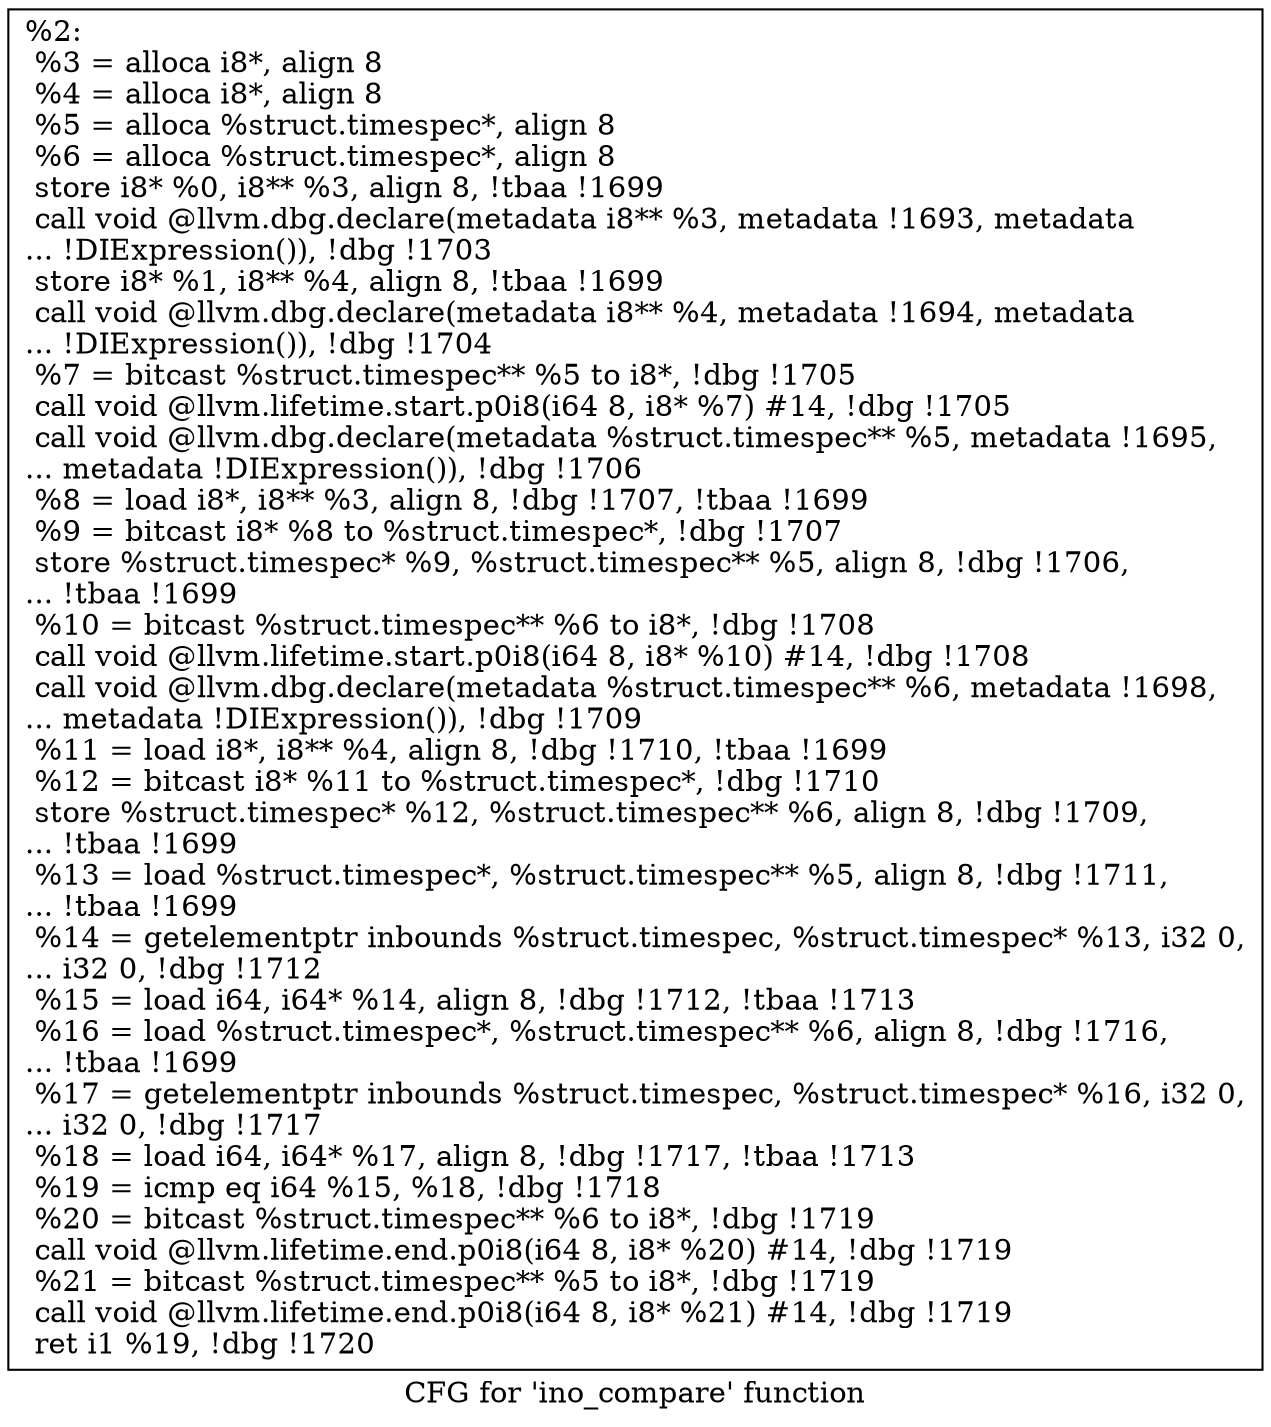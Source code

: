 digraph "CFG for 'ino_compare' function" {
	label="CFG for 'ino_compare' function";

	Node0x2a56730 [shape=record,label="{%2:\l  %3 = alloca i8*, align 8\l  %4 = alloca i8*, align 8\l  %5 = alloca %struct.timespec*, align 8\l  %6 = alloca %struct.timespec*, align 8\l  store i8* %0, i8** %3, align 8, !tbaa !1699\l  call void @llvm.dbg.declare(metadata i8** %3, metadata !1693, metadata\l... !DIExpression()), !dbg !1703\l  store i8* %1, i8** %4, align 8, !tbaa !1699\l  call void @llvm.dbg.declare(metadata i8** %4, metadata !1694, metadata\l... !DIExpression()), !dbg !1704\l  %7 = bitcast %struct.timespec** %5 to i8*, !dbg !1705\l  call void @llvm.lifetime.start.p0i8(i64 8, i8* %7) #14, !dbg !1705\l  call void @llvm.dbg.declare(metadata %struct.timespec** %5, metadata !1695,\l... metadata !DIExpression()), !dbg !1706\l  %8 = load i8*, i8** %3, align 8, !dbg !1707, !tbaa !1699\l  %9 = bitcast i8* %8 to %struct.timespec*, !dbg !1707\l  store %struct.timespec* %9, %struct.timespec** %5, align 8, !dbg !1706,\l... !tbaa !1699\l  %10 = bitcast %struct.timespec** %6 to i8*, !dbg !1708\l  call void @llvm.lifetime.start.p0i8(i64 8, i8* %10) #14, !dbg !1708\l  call void @llvm.dbg.declare(metadata %struct.timespec** %6, metadata !1698,\l... metadata !DIExpression()), !dbg !1709\l  %11 = load i8*, i8** %4, align 8, !dbg !1710, !tbaa !1699\l  %12 = bitcast i8* %11 to %struct.timespec*, !dbg !1710\l  store %struct.timespec* %12, %struct.timespec** %6, align 8, !dbg !1709,\l... !tbaa !1699\l  %13 = load %struct.timespec*, %struct.timespec** %5, align 8, !dbg !1711,\l... !tbaa !1699\l  %14 = getelementptr inbounds %struct.timespec, %struct.timespec* %13, i32 0,\l... i32 0, !dbg !1712\l  %15 = load i64, i64* %14, align 8, !dbg !1712, !tbaa !1713\l  %16 = load %struct.timespec*, %struct.timespec** %6, align 8, !dbg !1716,\l... !tbaa !1699\l  %17 = getelementptr inbounds %struct.timespec, %struct.timespec* %16, i32 0,\l... i32 0, !dbg !1717\l  %18 = load i64, i64* %17, align 8, !dbg !1717, !tbaa !1713\l  %19 = icmp eq i64 %15, %18, !dbg !1718\l  %20 = bitcast %struct.timespec** %6 to i8*, !dbg !1719\l  call void @llvm.lifetime.end.p0i8(i64 8, i8* %20) #14, !dbg !1719\l  %21 = bitcast %struct.timespec** %5 to i8*, !dbg !1719\l  call void @llvm.lifetime.end.p0i8(i64 8, i8* %21) #14, !dbg !1719\l  ret i1 %19, !dbg !1720\l}"];
}
